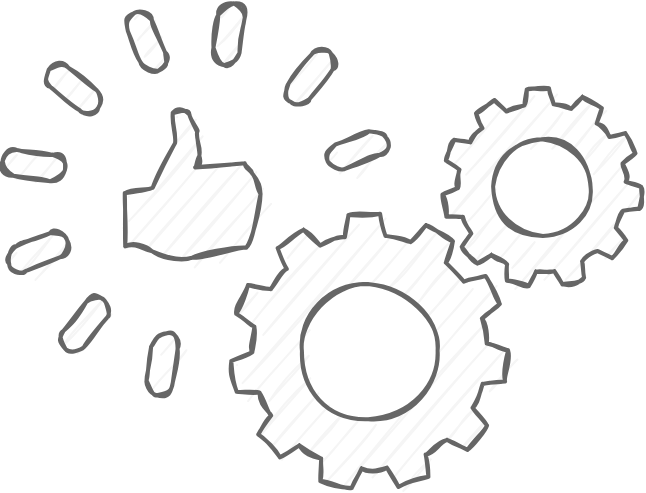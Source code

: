 <mxfile version="20.3.0" type="device"><diagram id="SbTA2UDs6AqGiEgTy76g" name="Seite-1"><mxGraphModel dx="1024" dy="675" grid="1" gridSize="10" guides="1" tooltips="1" connect="1" arrows="1" fold="1" page="1" pageScale="1" pageWidth="1169" pageHeight="827" math="0" shadow="0"><root><mxCell id="0"/><mxCell id="1" parent="0"/><mxCell id="XqyNg5CGok_CpppSCjbq-1" value="" style="sketch=1;html=1;aspect=fixed;strokeColor=#666666;shadow=0;align=center;verticalAlign=top;fillColor=#f5f5f5;shape=mxgraph.gcp2.capabilities;fontColor=#333333;strokeWidth=2;" vertex="1" parent="1"><mxGeometry x="210" y="110.0" width="320" height="243.2" as="geometry"/></mxCell></root></mxGraphModel></diagram></mxfile>